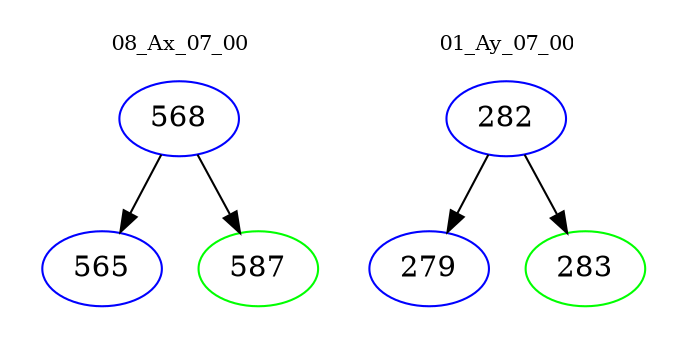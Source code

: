 digraph{
subgraph cluster_0 {
color = white
label = "08_Ax_07_00";
fontsize=10;
T0_568 [label="568", color="blue"]
T0_568 -> T0_565 [color="black"]
T0_565 [label="565", color="blue"]
T0_568 -> T0_587 [color="black"]
T0_587 [label="587", color="green"]
}
subgraph cluster_1 {
color = white
label = "01_Ay_07_00";
fontsize=10;
T1_282 [label="282", color="blue"]
T1_282 -> T1_279 [color="black"]
T1_279 [label="279", color="blue"]
T1_282 -> T1_283 [color="black"]
T1_283 [label="283", color="green"]
}
}
